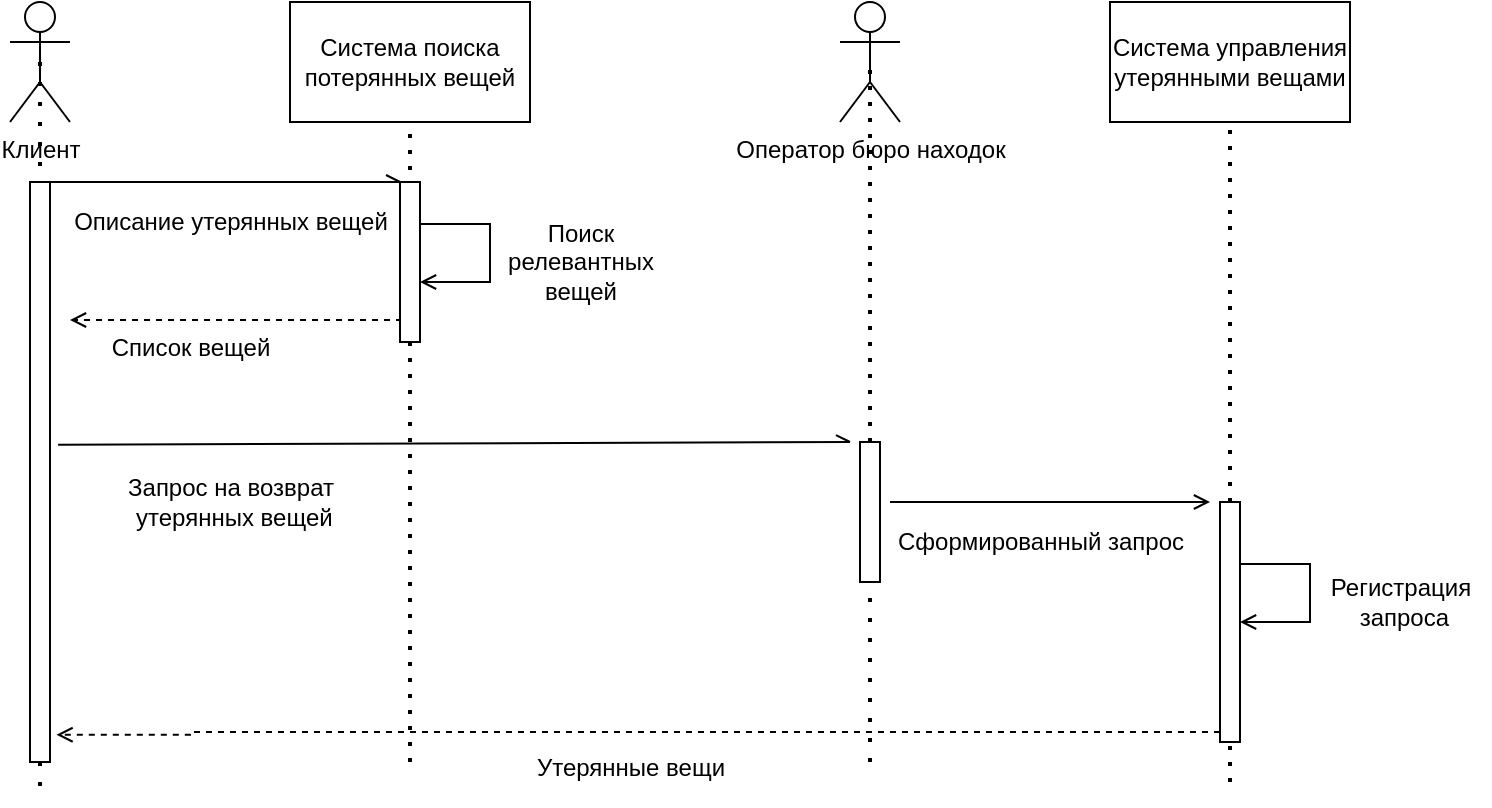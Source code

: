 <mxfile version="24.0.7" type="device">
  <diagram name="Страница — 1" id="CrJ080NFnx5UMRq6oB-1">
    <mxGraphModel dx="825" dy="524" grid="1" gridSize="10" guides="1" tooltips="1" connect="1" arrows="1" fold="1" page="1" pageScale="1" pageWidth="827" pageHeight="1169" math="0" shadow="0">
      <root>
        <mxCell id="0" />
        <mxCell id="1" parent="0" />
        <mxCell id="Mh1AMMoeHMJnT7qI7zsG-10" value="" style="endArrow=none;dashed=1;html=1;dashPattern=1 3;strokeWidth=2;rounded=0;entryX=0.5;entryY=1;entryDx=0;entryDy=0;" parent="1" target="icmPHPR5q2C8trYXrLY3-5" edge="1">
          <mxGeometry width="50" height="50" relative="1" as="geometry">
            <mxPoint x="280" y="520" as="sourcePoint" />
            <mxPoint x="440" y="300" as="targetPoint" />
          </mxGeometry>
        </mxCell>
        <mxCell id="Mh1AMMoeHMJnT7qI7zsG-11" style="edgeStyle=orthogonalEdgeStyle;rounded=0;orthogonalLoop=1;jettySize=auto;html=1;exitX=0.5;exitY=0.5;exitDx=0;exitDy=0;exitPerimeter=0;endArrow=none;endFill=0;dashed=1;dashPattern=1 4;strokeWidth=2;" parent="1" source="icmPHPR5q2C8trYXrLY3-1" edge="1">
          <mxGeometry relative="1" as="geometry">
            <mxPoint x="95" y="540" as="targetPoint" />
          </mxGeometry>
        </mxCell>
        <mxCell id="icmPHPR5q2C8trYXrLY3-1" value="Клиент" style="shape=umlActor;verticalLabelPosition=bottom;verticalAlign=top;html=1;outlineConnect=0;" parent="1" vertex="1">
          <mxGeometry x="80" y="140" width="30" height="60" as="geometry" />
        </mxCell>
        <mxCell id="icmPHPR5q2C8trYXrLY3-3" value="" style="rounded=0;whiteSpace=wrap;html=1;" parent="1" vertex="1">
          <mxGeometry x="90" y="230" width="10" height="290" as="geometry" />
        </mxCell>
        <mxCell id="icmPHPR5q2C8trYXrLY3-5" value="Система поиска потерянных вещей" style="rounded=0;whiteSpace=wrap;html=1;" parent="1" vertex="1">
          <mxGeometry x="220" y="140" width="120" height="60" as="geometry" />
        </mxCell>
        <mxCell id="Mh1AMMoeHMJnT7qI7zsG-1" value="" style="rounded=0;whiteSpace=wrap;html=1;movable=1;resizable=1;rotatable=1;deletable=1;editable=1;locked=0;connectable=1;" parent="1" vertex="1">
          <mxGeometry x="275" y="230" width="10" height="80" as="geometry" />
        </mxCell>
        <mxCell id="Mh1AMMoeHMJnT7qI7zsG-2" value="" style="endArrow=openAsync;html=1;rounded=0;exitX=1;exitY=0;exitDx=0;exitDy=0;entryX=0;entryY=0;entryDx=0;entryDy=0;endFill=0;" parent="1" source="icmPHPR5q2C8trYXrLY3-3" target="Mh1AMMoeHMJnT7qI7zsG-1" edge="1">
          <mxGeometry width="50" height="50" relative="1" as="geometry">
            <mxPoint x="130" y="250" as="sourcePoint" />
            <mxPoint x="440" y="300" as="targetPoint" />
          </mxGeometry>
        </mxCell>
        <mxCell id="Mh1AMMoeHMJnT7qI7zsG-3" value="Описание утерянных вещей" style="text;html=1;align=center;verticalAlign=middle;resizable=0;points=[];autosize=1;strokeColor=none;fillColor=none;" parent="1" vertex="1">
          <mxGeometry x="100" y="235" width="180" height="30" as="geometry" />
        </mxCell>
        <mxCell id="Mh1AMMoeHMJnT7qI7zsG-4" value="" style="endArrow=open;html=1;rounded=0;endFill=0;edgeStyle=orthogonalEdgeStyle;exitX=1;exitY=0.25;exitDx=0;exitDy=0;" parent="1" source="Mh1AMMoeHMJnT7qI7zsG-1" edge="1">
          <mxGeometry width="50" height="50" relative="1" as="geometry">
            <mxPoint x="350" y="230" as="sourcePoint" />
            <mxPoint x="285" y="280" as="targetPoint" />
            <Array as="points">
              <mxPoint x="285" y="251" />
              <mxPoint x="320" y="251" />
              <mxPoint x="320" y="280" />
            </Array>
          </mxGeometry>
        </mxCell>
        <mxCell id="Mh1AMMoeHMJnT7qI7zsG-5" value="Поиск&lt;div&gt;&amp;nbsp;релевантных&amp;nbsp;&lt;/div&gt;&lt;div&gt;вещей&lt;/div&gt;" style="text;html=1;align=center;verticalAlign=middle;resizable=0;points=[];autosize=1;strokeColor=none;fillColor=none;" parent="1" vertex="1">
          <mxGeometry x="315" y="240" width="100" height="60" as="geometry" />
        </mxCell>
        <mxCell id="Mh1AMMoeHMJnT7qI7zsG-6" style="edgeStyle=orthogonalEdgeStyle;rounded=0;orthogonalLoop=1;jettySize=auto;html=1;exitX=0;exitY=0.25;exitDx=0;exitDy=0;endArrow=open;endFill=0;dashed=1;" parent="1" source="Mh1AMMoeHMJnT7qI7zsG-1" edge="1">
          <mxGeometry relative="1" as="geometry">
            <mxPoint x="110" y="299" as="targetPoint" />
            <Array as="points">
              <mxPoint x="275" y="299" />
            </Array>
          </mxGeometry>
        </mxCell>
        <mxCell id="Mh1AMMoeHMJnT7qI7zsG-12" value="" style="endArrow=none;dashed=1;html=1;dashPattern=1 3;strokeWidth=2;rounded=0;entryX=0.5;entryY=0.5;entryDx=0;entryDy=0;entryPerimeter=0;" parent="1" source="Mh1AMMoeHMJnT7qI7zsG-13" target="Mh1AMMoeHMJnT7qI7zsG-29" edge="1">
          <mxGeometry width="50" height="50" relative="1" as="geometry">
            <mxPoint x="509.5" y="550" as="sourcePoint" />
            <mxPoint x="550" y="270" as="targetPoint" />
          </mxGeometry>
        </mxCell>
        <mxCell id="Mh1AMMoeHMJnT7qI7zsG-14" value="" style="endArrow=none;dashed=1;html=1;strokeWidth=2;rounded=0;entryX=0.5;entryY=1;entryDx=0;entryDy=0;dashPattern=1 4;" parent="1" target="Mh1AMMoeHMJnT7qI7zsG-13" edge="1">
          <mxGeometry width="50" height="50" relative="1" as="geometry">
            <mxPoint x="510" y="520" as="sourcePoint" />
            <mxPoint x="510" y="200" as="targetPoint" />
          </mxGeometry>
        </mxCell>
        <mxCell id="Mh1AMMoeHMJnT7qI7zsG-13" value="" style="rounded=0;whiteSpace=wrap;html=1;" parent="1" vertex="1">
          <mxGeometry x="505" y="360" width="10" height="70" as="geometry" />
        </mxCell>
        <mxCell id="Mh1AMMoeHMJnT7qI7zsG-15" value="" style="endArrow=openAsync;html=1;rounded=0;endFill=0;exitX=1.405;exitY=0.453;exitDx=0;exitDy=0;exitPerimeter=0;" parent="1" edge="1" source="icmPHPR5q2C8trYXrLY3-3">
          <mxGeometry width="50" height="50" relative="1" as="geometry">
            <mxPoint x="110" y="360" as="sourcePoint" />
            <mxPoint x="500" y="360" as="targetPoint" />
          </mxGeometry>
        </mxCell>
        <mxCell id="Mh1AMMoeHMJnT7qI7zsG-16" value="Запрос на возврат&lt;div&gt;&amp;nbsp;утерянных вещей&lt;/div&gt;" style="text;html=1;align=center;verticalAlign=middle;resizable=0;points=[];autosize=1;strokeColor=none;fillColor=none;" parent="1" vertex="1">
          <mxGeometry x="125" y="370" width="130" height="40" as="geometry" />
        </mxCell>
        <mxCell id="Mh1AMMoeHMJnT7qI7zsG-17" value="Система управления утерянными вещами" style="rounded=0;whiteSpace=wrap;html=1;" parent="1" vertex="1">
          <mxGeometry x="630" y="140" width="120" height="60" as="geometry" />
        </mxCell>
        <mxCell id="Mh1AMMoeHMJnT7qI7zsG-21" value="" style="endArrow=none;dashed=1;html=1;dashPattern=1 3;strokeWidth=2;rounded=0;entryX=0.5;entryY=1;entryDx=0;entryDy=0;" parent="1" source="Mh1AMMoeHMJnT7qI7zsG-22" target="Mh1AMMoeHMJnT7qI7zsG-17" edge="1">
          <mxGeometry width="50" height="50" relative="1" as="geometry">
            <mxPoint x="690" y="802" as="sourcePoint" />
            <mxPoint x="689.5" y="220" as="targetPoint" />
          </mxGeometry>
        </mxCell>
        <mxCell id="Mh1AMMoeHMJnT7qI7zsG-23" value="" style="endArrow=none;dashed=1;html=1;dashPattern=1 3;strokeWidth=2;rounded=0;entryX=0.5;entryY=1;entryDx=0;entryDy=0;" parent="1" target="Mh1AMMoeHMJnT7qI7zsG-22" edge="1">
          <mxGeometry width="50" height="50" relative="1" as="geometry">
            <mxPoint x="690" y="530" as="sourcePoint" />
            <mxPoint x="690" y="200" as="targetPoint" />
          </mxGeometry>
        </mxCell>
        <mxCell id="Mh1AMMoeHMJnT7qI7zsG-22" value="" style="rounded=0;whiteSpace=wrap;html=1;" parent="1" vertex="1">
          <mxGeometry x="685" y="390" width="10" height="120" as="geometry" />
        </mxCell>
        <mxCell id="Mh1AMMoeHMJnT7qI7zsG-25" value="" style="endArrow=open;html=1;rounded=0;endFill=0;" parent="1" edge="1">
          <mxGeometry width="50" height="50" relative="1" as="geometry">
            <mxPoint x="520" y="390" as="sourcePoint" />
            <mxPoint x="680" y="390" as="targetPoint" />
          </mxGeometry>
        </mxCell>
        <mxCell id="Mh1AMMoeHMJnT7qI7zsG-26" value="Сформированный запрос" style="text;html=1;align=center;verticalAlign=middle;resizable=0;points=[];autosize=1;strokeColor=none;fillColor=none;" parent="1" vertex="1">
          <mxGeometry x="510" y="395" width="170" height="30" as="geometry" />
        </mxCell>
        <mxCell id="Mh1AMMoeHMJnT7qI7zsG-27" value="" style="endArrow=open;html=1;rounded=0;endFill=0;edgeStyle=orthogonalEdgeStyle;exitX=1;exitY=0.25;exitDx=0;exitDy=0;" parent="1" edge="1">
          <mxGeometry width="50" height="50" relative="1" as="geometry">
            <mxPoint x="695" y="420" as="sourcePoint" />
            <mxPoint x="695" y="450" as="targetPoint" />
            <Array as="points">
              <mxPoint x="695" y="421" />
              <mxPoint x="730" y="421" />
              <mxPoint x="730" y="450" />
            </Array>
          </mxGeometry>
        </mxCell>
        <mxCell id="Mh1AMMoeHMJnT7qI7zsG-29" value="Оператор бюро находок" style="shape=umlActor;verticalLabelPosition=bottom;verticalAlign=top;html=1;outlineConnect=0;" parent="1" vertex="1">
          <mxGeometry x="495" y="140" width="30" height="60" as="geometry" />
        </mxCell>
        <mxCell id="Mh1AMMoeHMJnT7qI7zsG-43" value="Регистрация&lt;div&gt;&amp;nbsp;запроса&lt;/div&gt;" style="text;html=1;align=center;verticalAlign=middle;resizable=0;points=[];autosize=1;strokeColor=none;fillColor=none;" parent="1" vertex="1">
          <mxGeometry x="730" y="420" width="90" height="40" as="geometry" />
        </mxCell>
        <mxCell id="RPNybcwYIRDbecKvAkyd-1" value="Список вещей" style="text;html=1;align=center;verticalAlign=middle;resizable=0;points=[];autosize=1;strokeColor=none;fillColor=none;" parent="1" vertex="1">
          <mxGeometry x="120" y="298" width="100" height="30" as="geometry" />
        </mxCell>
        <mxCell id="RPNybcwYIRDbecKvAkyd-4" style="edgeStyle=orthogonalEdgeStyle;rounded=0;orthogonalLoop=1;jettySize=auto;html=1;strokeColor=default;align=center;verticalAlign=middle;fontFamily=Helvetica;fontSize=11;fontColor=default;labelBackgroundColor=default;endArrow=open;endFill=0;dashed=1;entryX=1.325;entryY=0.953;entryDx=0;entryDy=0;entryPerimeter=0;" parent="1" source="Mh1AMMoeHMJnT7qI7zsG-22" target="icmPHPR5q2C8trYXrLY3-3" edge="1">
          <mxGeometry relative="1" as="geometry">
            <Array as="points">
              <mxPoint x="170" y="505" />
              <mxPoint x="120" y="506" />
            </Array>
            <mxPoint x="120" y="505" as="targetPoint" />
          </mxGeometry>
        </mxCell>
        <mxCell id="RPNybcwYIRDbecKvAkyd-5" value="Утерянные вещи" style="text;html=1;align=center;verticalAlign=middle;resizable=0;points=[];autosize=1;strokeColor=none;fillColor=none;" parent="1" vertex="1">
          <mxGeometry x="330" y="508" width="120" height="30" as="geometry" />
        </mxCell>
      </root>
    </mxGraphModel>
  </diagram>
</mxfile>
